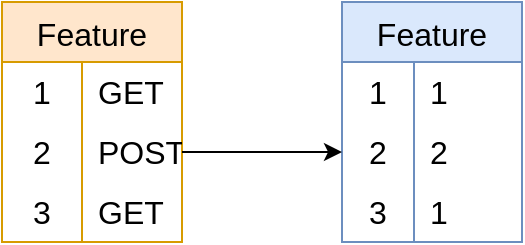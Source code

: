 <mxfile version="22.0.6" type="device">
  <diagram name="Page-1" id="Z0s2cJpgOT0q0EL2t5MV">
    <mxGraphModel dx="1026" dy="692" grid="1" gridSize="10" guides="1" tooltips="1" connect="1" arrows="1" fold="1" page="1" pageScale="1" pageWidth="827" pageHeight="1169" math="0" shadow="0">
      <root>
        <mxCell id="0" />
        <mxCell id="1" parent="0" />
        <mxCell id="y-2ywJ-4SNQpjJ_aomBK-15" value="Feature" style="shape=table;startSize=30;container=1;collapsible=0;childLayout=tableLayout;fixedRows=1;rowLines=0;fontStyle=0;strokeColor=#d79b00;fontSize=16;fillColor=#ffe6cc;" vertex="1" parent="1">
          <mxGeometry x="150" y="400" width="90" height="120" as="geometry" />
        </mxCell>
        <mxCell id="y-2ywJ-4SNQpjJ_aomBK-16" value="" style="shape=tableRow;horizontal=0;startSize=0;swimlaneHead=0;swimlaneBody=0;top=0;left=0;bottom=0;right=0;collapsible=0;dropTarget=0;fillColor=none;points=[[0,0.5],[1,0.5]];portConstraint=eastwest;strokeColor=inherit;fontSize=16;" vertex="1" parent="y-2ywJ-4SNQpjJ_aomBK-15">
          <mxGeometry y="30" width="90" height="30" as="geometry" />
        </mxCell>
        <mxCell id="y-2ywJ-4SNQpjJ_aomBK-17" value="1" style="shape=partialRectangle;html=1;whiteSpace=wrap;connectable=0;fillColor=none;top=0;left=0;bottom=0;right=0;overflow=hidden;pointerEvents=1;strokeColor=inherit;fontSize=16;" vertex="1" parent="y-2ywJ-4SNQpjJ_aomBK-16">
          <mxGeometry width="40" height="30" as="geometry">
            <mxRectangle width="40" height="30" as="alternateBounds" />
          </mxGeometry>
        </mxCell>
        <mxCell id="y-2ywJ-4SNQpjJ_aomBK-18" value="GET" style="shape=partialRectangle;html=1;whiteSpace=wrap;connectable=0;fillColor=none;top=0;left=0;bottom=0;right=0;align=left;spacingLeft=6;overflow=hidden;strokeColor=inherit;fontSize=16;" vertex="1" parent="y-2ywJ-4SNQpjJ_aomBK-16">
          <mxGeometry x="40" width="50" height="30" as="geometry">
            <mxRectangle width="50" height="30" as="alternateBounds" />
          </mxGeometry>
        </mxCell>
        <mxCell id="y-2ywJ-4SNQpjJ_aomBK-19" value="" style="shape=tableRow;horizontal=0;startSize=0;swimlaneHead=0;swimlaneBody=0;top=0;left=0;bottom=0;right=0;collapsible=0;dropTarget=0;fillColor=none;points=[[0,0.5],[1,0.5]];portConstraint=eastwest;strokeColor=inherit;fontSize=16;" vertex="1" parent="y-2ywJ-4SNQpjJ_aomBK-15">
          <mxGeometry y="60" width="90" height="30" as="geometry" />
        </mxCell>
        <mxCell id="y-2ywJ-4SNQpjJ_aomBK-20" value="2" style="shape=partialRectangle;html=1;whiteSpace=wrap;connectable=0;fillColor=none;top=0;left=0;bottom=0;right=0;overflow=hidden;strokeColor=inherit;fontSize=16;" vertex="1" parent="y-2ywJ-4SNQpjJ_aomBK-19">
          <mxGeometry width="40" height="30" as="geometry">
            <mxRectangle width="40" height="30" as="alternateBounds" />
          </mxGeometry>
        </mxCell>
        <mxCell id="y-2ywJ-4SNQpjJ_aomBK-21" value="POST" style="shape=partialRectangle;html=1;whiteSpace=wrap;connectable=0;fillColor=none;top=0;left=0;bottom=0;right=0;align=left;spacingLeft=6;overflow=hidden;strokeColor=inherit;fontSize=16;" vertex="1" parent="y-2ywJ-4SNQpjJ_aomBK-19">
          <mxGeometry x="40" width="50" height="30" as="geometry">
            <mxRectangle width="50" height="30" as="alternateBounds" />
          </mxGeometry>
        </mxCell>
        <mxCell id="y-2ywJ-4SNQpjJ_aomBK-22" value="" style="shape=tableRow;horizontal=0;startSize=0;swimlaneHead=0;swimlaneBody=0;top=0;left=0;bottom=0;right=0;collapsible=0;dropTarget=0;fillColor=none;points=[[0,0.5],[1,0.5]];portConstraint=eastwest;strokeColor=inherit;fontSize=16;" vertex="1" parent="y-2ywJ-4SNQpjJ_aomBK-15">
          <mxGeometry y="90" width="90" height="30" as="geometry" />
        </mxCell>
        <mxCell id="y-2ywJ-4SNQpjJ_aomBK-23" value="3" style="shape=partialRectangle;html=1;whiteSpace=wrap;connectable=0;fillColor=none;top=0;left=0;bottom=0;right=0;overflow=hidden;strokeColor=inherit;fontSize=16;" vertex="1" parent="y-2ywJ-4SNQpjJ_aomBK-22">
          <mxGeometry width="40" height="30" as="geometry">
            <mxRectangle width="40" height="30" as="alternateBounds" />
          </mxGeometry>
        </mxCell>
        <mxCell id="y-2ywJ-4SNQpjJ_aomBK-24" value="GET" style="shape=partialRectangle;html=1;whiteSpace=wrap;connectable=0;fillColor=none;top=0;left=0;bottom=0;right=0;align=left;spacingLeft=6;overflow=hidden;strokeColor=inherit;fontSize=16;" vertex="1" parent="y-2ywJ-4SNQpjJ_aomBK-22">
          <mxGeometry x="40" width="50" height="30" as="geometry">
            <mxRectangle width="50" height="30" as="alternateBounds" />
          </mxGeometry>
        </mxCell>
        <mxCell id="y-2ywJ-4SNQpjJ_aomBK-5" value="Feature" style="shape=table;startSize=30;container=1;collapsible=0;childLayout=tableLayout;fixedRows=1;rowLines=0;fontStyle=0;strokeColor=#6c8ebf;fontSize=16;flipH=1;fillColor=#dae8fc;" vertex="1" parent="1">
          <mxGeometry x="320" y="400" width="90" height="120" as="geometry" />
        </mxCell>
        <mxCell id="y-2ywJ-4SNQpjJ_aomBK-6" value="" style="shape=tableRow;horizontal=0;startSize=0;swimlaneHead=0;swimlaneBody=0;top=0;left=0;bottom=0;right=0;collapsible=0;dropTarget=0;fillColor=none;points=[[0,0.5],[1,0.5]];portConstraint=eastwest;strokeColor=inherit;fontSize=16;" vertex="1" parent="y-2ywJ-4SNQpjJ_aomBK-5">
          <mxGeometry y="30" width="90" height="30" as="geometry" />
        </mxCell>
        <mxCell id="y-2ywJ-4SNQpjJ_aomBK-7" value="1" style="shape=partialRectangle;html=1;whiteSpace=wrap;connectable=0;fillColor=none;top=0;left=0;bottom=0;right=0;overflow=hidden;pointerEvents=1;strokeColor=inherit;fontSize=16;" vertex="1" parent="y-2ywJ-4SNQpjJ_aomBK-6">
          <mxGeometry width="36" height="30" as="geometry">
            <mxRectangle width="36" height="30" as="alternateBounds" />
          </mxGeometry>
        </mxCell>
        <mxCell id="y-2ywJ-4SNQpjJ_aomBK-8" value="1" style="shape=partialRectangle;html=1;whiteSpace=wrap;connectable=0;fillColor=none;top=0;left=0;bottom=0;right=0;align=left;spacingLeft=6;overflow=hidden;strokeColor=inherit;fontSize=16;" vertex="1" parent="y-2ywJ-4SNQpjJ_aomBK-6">
          <mxGeometry x="36" width="54" height="30" as="geometry">
            <mxRectangle width="54" height="30" as="alternateBounds" />
          </mxGeometry>
        </mxCell>
        <mxCell id="y-2ywJ-4SNQpjJ_aomBK-9" value="" style="shape=tableRow;horizontal=0;startSize=0;swimlaneHead=0;swimlaneBody=0;top=0;left=0;bottom=0;right=0;collapsible=0;dropTarget=0;fillColor=none;points=[[0,0.5],[1,0.5]];portConstraint=eastwest;strokeColor=inherit;fontSize=16;" vertex="1" parent="y-2ywJ-4SNQpjJ_aomBK-5">
          <mxGeometry y="60" width="90" height="30" as="geometry" />
        </mxCell>
        <mxCell id="y-2ywJ-4SNQpjJ_aomBK-10" value="2" style="shape=partialRectangle;html=1;whiteSpace=wrap;connectable=0;fillColor=none;top=0;left=0;bottom=0;right=0;overflow=hidden;strokeColor=inherit;fontSize=16;" vertex="1" parent="y-2ywJ-4SNQpjJ_aomBK-9">
          <mxGeometry width="36" height="30" as="geometry">
            <mxRectangle width="36" height="30" as="alternateBounds" />
          </mxGeometry>
        </mxCell>
        <mxCell id="y-2ywJ-4SNQpjJ_aomBK-11" value="2" style="shape=partialRectangle;html=1;whiteSpace=wrap;connectable=0;fillColor=none;top=0;left=0;bottom=0;right=0;align=left;spacingLeft=6;overflow=hidden;strokeColor=inherit;fontSize=16;" vertex="1" parent="y-2ywJ-4SNQpjJ_aomBK-9">
          <mxGeometry x="36" width="54" height="30" as="geometry">
            <mxRectangle width="54" height="30" as="alternateBounds" />
          </mxGeometry>
        </mxCell>
        <mxCell id="y-2ywJ-4SNQpjJ_aomBK-12" value="" style="shape=tableRow;horizontal=0;startSize=0;swimlaneHead=0;swimlaneBody=0;top=0;left=0;bottom=0;right=0;collapsible=0;dropTarget=0;fillColor=none;points=[[0,0.5],[1,0.5]];portConstraint=eastwest;strokeColor=inherit;fontSize=16;" vertex="1" parent="y-2ywJ-4SNQpjJ_aomBK-5">
          <mxGeometry y="90" width="90" height="30" as="geometry" />
        </mxCell>
        <mxCell id="y-2ywJ-4SNQpjJ_aomBK-13" value="3" style="shape=partialRectangle;html=1;whiteSpace=wrap;connectable=0;fillColor=none;top=0;left=0;bottom=0;right=0;overflow=hidden;strokeColor=inherit;fontSize=16;" vertex="1" parent="y-2ywJ-4SNQpjJ_aomBK-12">
          <mxGeometry width="36" height="30" as="geometry">
            <mxRectangle width="36" height="30" as="alternateBounds" />
          </mxGeometry>
        </mxCell>
        <mxCell id="y-2ywJ-4SNQpjJ_aomBK-14" value="1" style="shape=partialRectangle;html=1;whiteSpace=wrap;connectable=0;fillColor=none;top=0;left=0;bottom=0;right=0;align=left;spacingLeft=6;overflow=hidden;strokeColor=inherit;fontSize=16;" vertex="1" parent="y-2ywJ-4SNQpjJ_aomBK-12">
          <mxGeometry x="36" width="54" height="30" as="geometry">
            <mxRectangle width="54" height="30" as="alternateBounds" />
          </mxGeometry>
        </mxCell>
        <mxCell id="y-2ywJ-4SNQpjJ_aomBK-28" style="edgeStyle=orthogonalEdgeStyle;rounded=0;orthogonalLoop=1;jettySize=auto;html=1;exitX=1;exitY=0.5;exitDx=0;exitDy=0;entryX=0;entryY=0.5;entryDx=0;entryDy=0;" edge="1" parent="1" source="y-2ywJ-4SNQpjJ_aomBK-19" target="y-2ywJ-4SNQpjJ_aomBK-9">
          <mxGeometry relative="1" as="geometry" />
        </mxCell>
      </root>
    </mxGraphModel>
  </diagram>
</mxfile>
